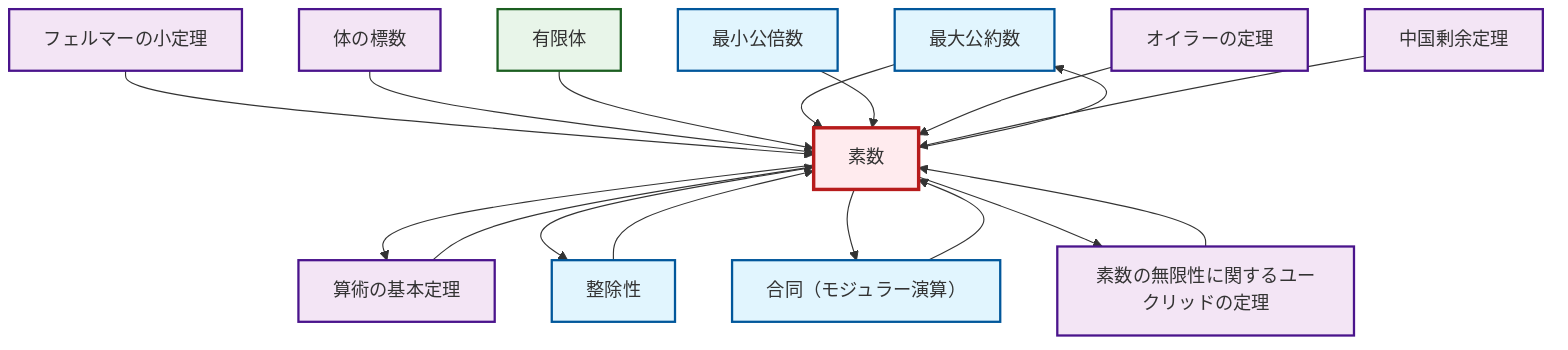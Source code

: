 graph TD
    classDef definition fill:#e1f5fe,stroke:#01579b,stroke-width:2px
    classDef theorem fill:#f3e5f5,stroke:#4a148c,stroke-width:2px
    classDef axiom fill:#fff3e0,stroke:#e65100,stroke-width:2px
    classDef example fill:#e8f5e9,stroke:#1b5e20,stroke-width:2px
    classDef current fill:#ffebee,stroke:#b71c1c,stroke-width:3px
    def-gcd["最大公約数"]:::definition
    def-lcm["最小公倍数"]:::definition
    thm-chinese-remainder["中国剰余定理"]:::theorem
    thm-euler["オイラーの定理"]:::theorem
    thm-euclid-infinitude-primes["素数の無限性に関するユークリッドの定理"]:::theorem
    def-divisibility["整除性"]:::definition
    thm-fermat-little["フェルマーの小定理"]:::theorem
    ex-finite-field["有限体"]:::example
    thm-field-characteristic["体の標数"]:::theorem
    def-congruence["合同（モジュラー演算）"]:::definition
    def-prime["素数"]:::definition
    thm-fundamental-arithmetic["算術の基本定理"]:::theorem
    def-prime --> def-gcd
    def-prime --> thm-fundamental-arithmetic
    def-prime --> def-divisibility
    def-prime --> def-congruence
    thm-fermat-little --> def-prime
    thm-field-characteristic --> def-prime
    ex-finite-field --> def-prime
    def-gcd --> def-prime
    def-congruence --> def-prime
    def-lcm --> def-prime
    thm-fundamental-arithmetic --> def-prime
    def-divisibility --> def-prime
    thm-euclid-infinitude-primes --> def-prime
    def-prime --> thm-euclid-infinitude-primes
    thm-euler --> def-prime
    thm-chinese-remainder --> def-prime
    class def-prime current